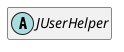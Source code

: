 @startuml
set namespaceSeparator \\
hide members
hide << alias >> circle

abstract class JUserHelper
@enduml
